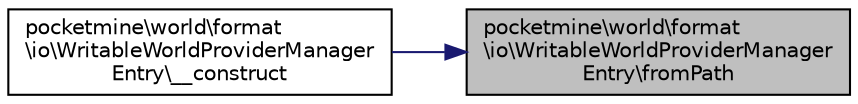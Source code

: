 digraph "pocketmine\world\format\io\WritableWorldProviderManagerEntry\fromPath"
{
 // INTERACTIVE_SVG=YES
 // LATEX_PDF_SIZE
  edge [fontname="Helvetica",fontsize="10",labelfontname="Helvetica",labelfontsize="10"];
  node [fontname="Helvetica",fontsize="10",shape=record];
  rankdir="RL";
  Node1 [label="pocketmine\\world\\format\l\\io\\WritableWorldProviderManager\lEntry\\fromPath",height=0.2,width=0.4,color="black", fillcolor="grey75", style="filled", fontcolor="black",tooltip=" "];
  Node1 -> Node2 [dir="back",color="midnightblue",fontsize="10",style="solid",fontname="Helvetica"];
  Node2 [label="pocketmine\\world\\format\l\\io\\WritableWorldProviderManager\lEntry\\__construct",height=0.2,width=0.4,color="black", fillcolor="white", style="filled",URL="$dd/db7/classpocketmine_1_1world_1_1format_1_1io_1_1_writable_world_provider_manager_entry.html#a446f62a3c4abd3263a9a731c7d7cc8cb",tooltip=" "];
}

